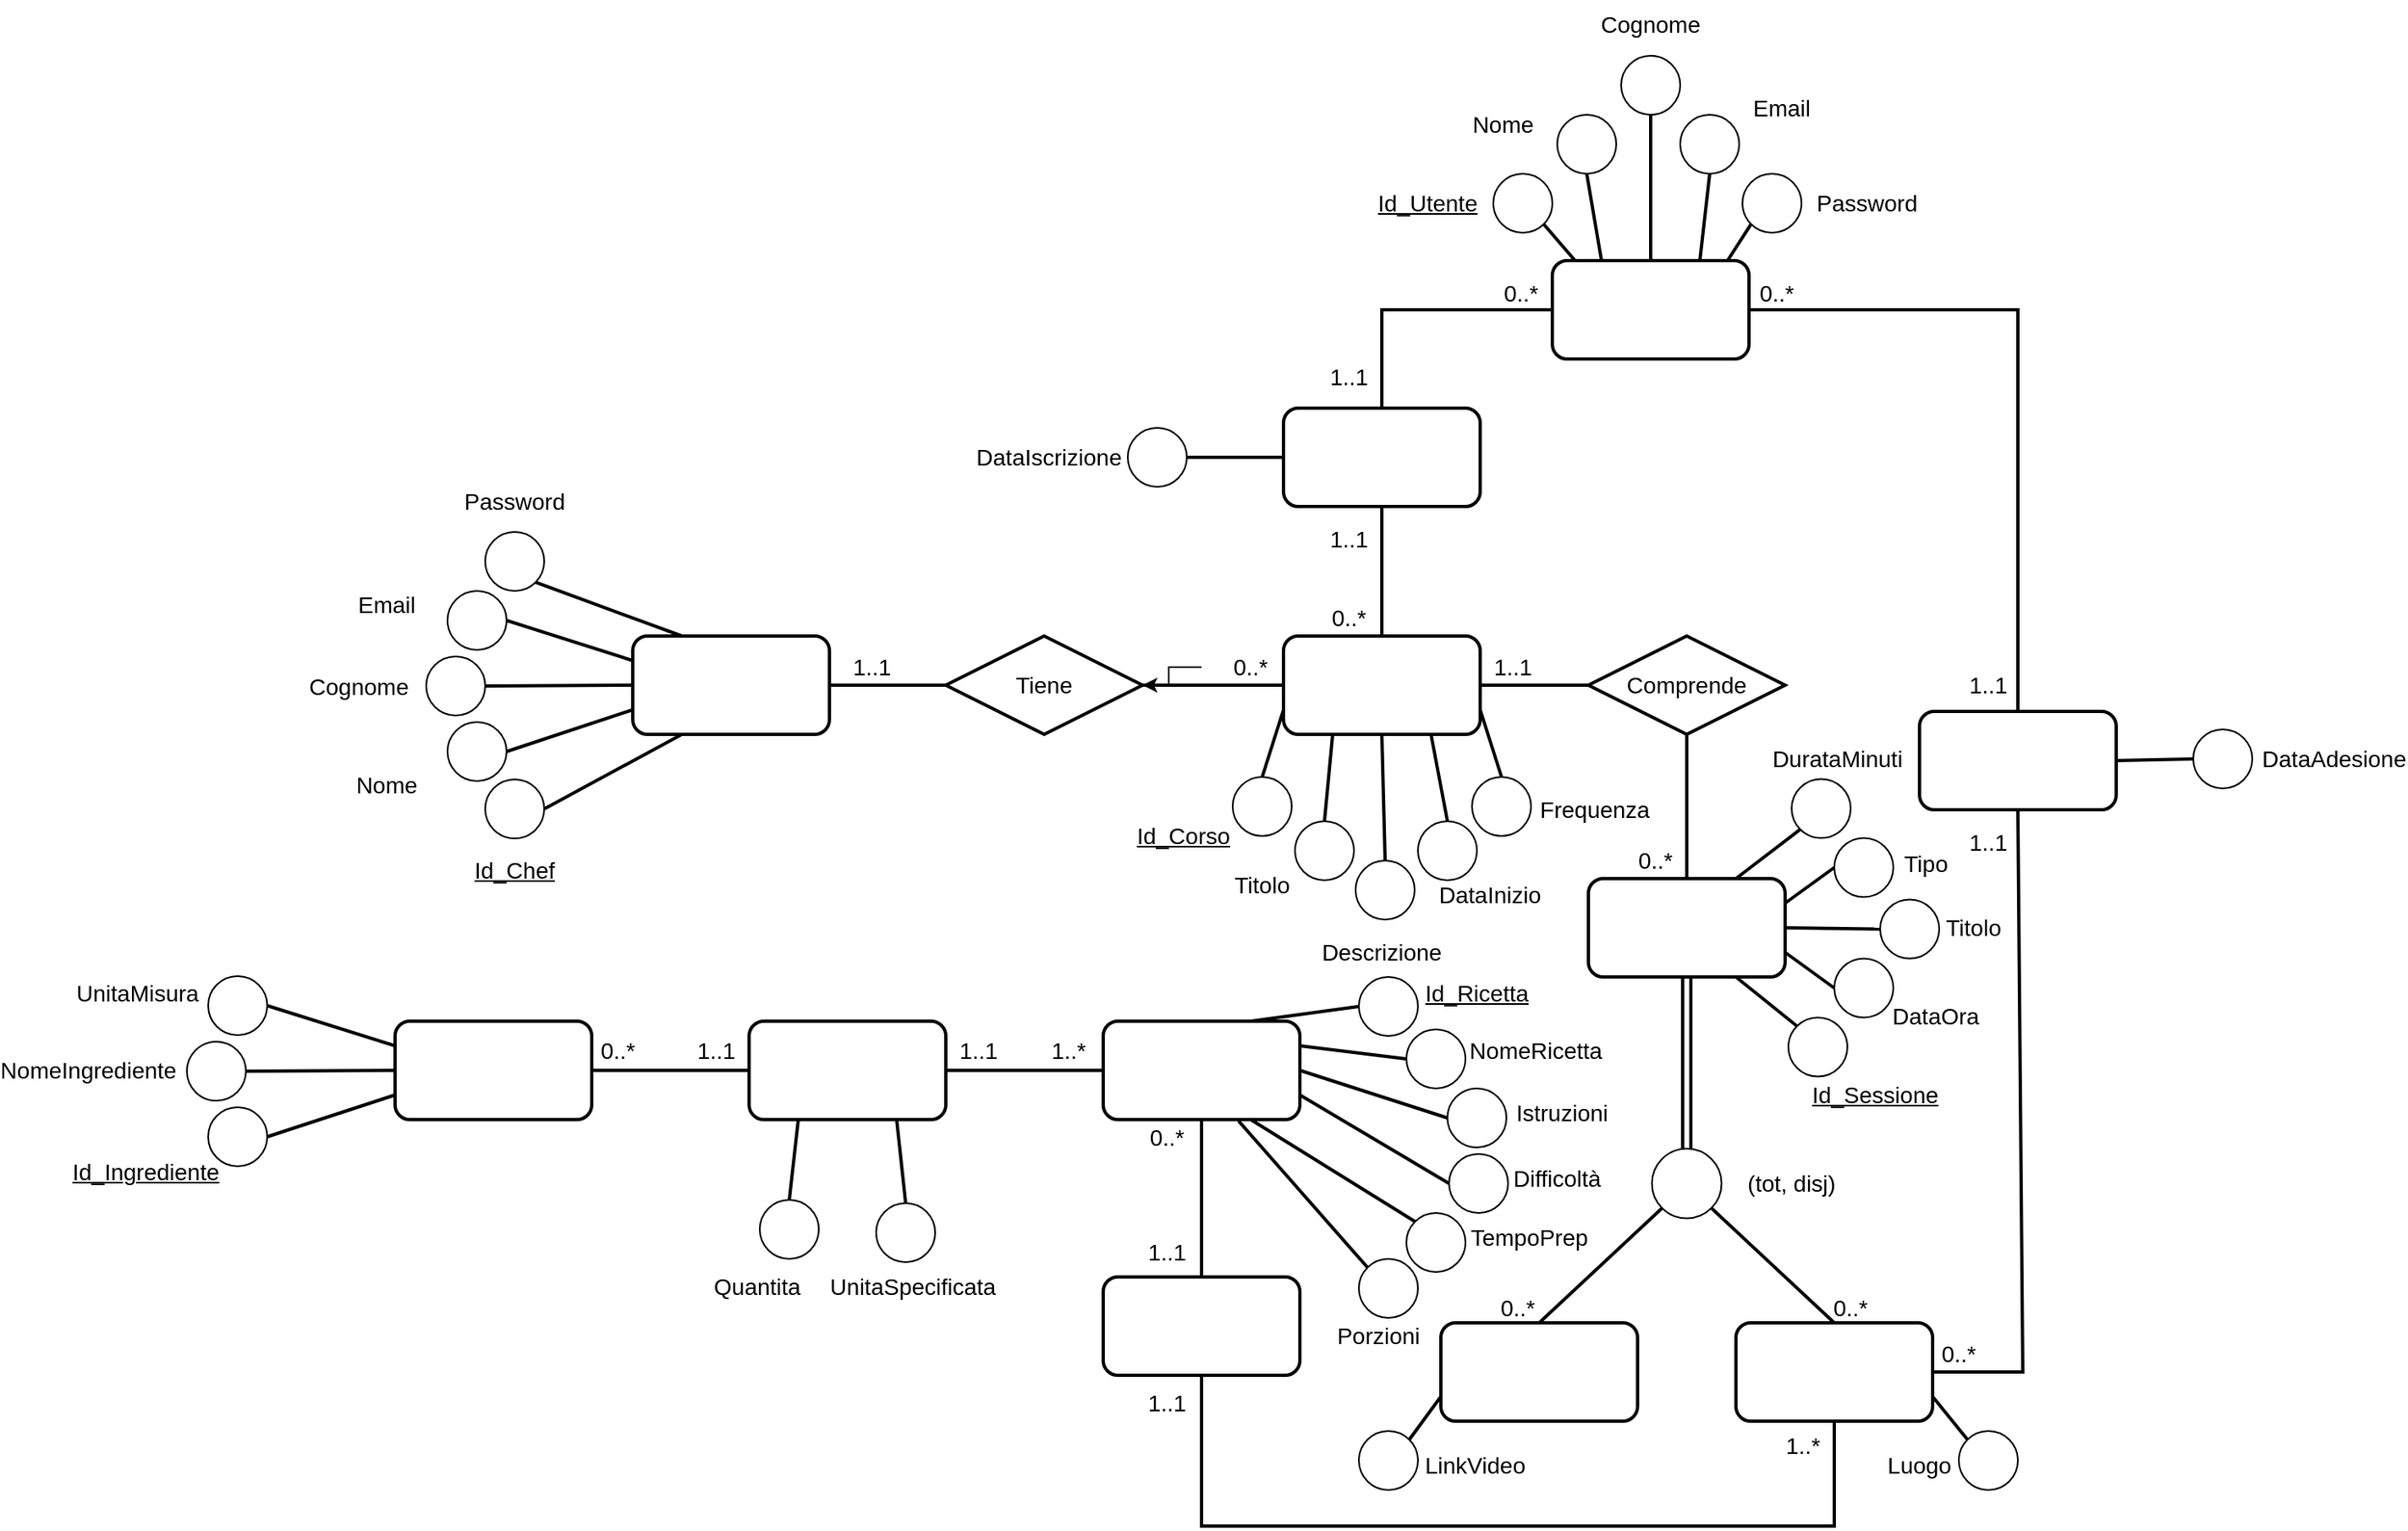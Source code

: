 <mxfile version="28.1.1">
  <diagram name="Pagina-1" id="ExfA2zuzvAZxSIEc-Drp">
    <mxGraphModel dx="2049" dy="1560" grid="0" gridSize="10" guides="1" tooltips="1" connect="1" arrows="1" fold="1" page="0" pageScale="1" pageWidth="827" pageHeight="1169" background="light-dark(#FFFFFF,#FFFFFF)" math="0" shadow="0">
      <root>
        <mxCell id="0" />
        <mxCell id="1" parent="0" />
        <mxCell id="ezPtOBBFCcIrTNB7oYBE-1" value="&lt;font style=&quot;color: light-dark(transparent, rgb(0, 0, 0)); font-size: 14px;&quot;&gt;&lt;b&gt;Chef&lt;/b&gt;&lt;/font&gt;" style="rounded=1;whiteSpace=wrap;html=1;fillColor=light-dark(#FFFFFF,transparent);strokeColor=light-dark(#000000,#000000);strokeWidth=2;" parent="1" vertex="1">
          <mxGeometry x="-165" y="317" width="120" height="60" as="geometry" />
        </mxCell>
        <mxCell id="ezPtOBBFCcIrTNB7oYBE-4" value="&lt;font style=&quot;color: light-dark(transparent, rgb(0, 0, 0)); font-size: 14px;&quot;&gt;&lt;b&gt;Utente&lt;/b&gt;&lt;/font&gt;" style="rounded=1;whiteSpace=wrap;html=1;fillColor=light-dark(#FFFFFF,transparent);strokeColor=light-dark(#000000,#000000);strokeWidth=2;" parent="1" vertex="1">
          <mxGeometry x="396" y="88" width="120" height="60" as="geometry" />
        </mxCell>
        <mxCell id="ezPtOBBFCcIrTNB7oYBE-5" value="&lt;font style=&quot;color: light-dark(transparent, rgb(0, 0, 0)); font-size: 14px;&quot;&gt;&lt;b&gt;Corso&lt;/b&gt;&lt;/font&gt;" style="rounded=1;whiteSpace=wrap;html=1;fillColor=light-dark(#FFFFFF,transparent);strokeColor=light-dark(#000000,#000000);strokeWidth=2;" parent="1" vertex="1">
          <mxGeometry x="232" y="317" width="120" height="60" as="geometry" />
        </mxCell>
        <mxCell id="ezPtOBBFCcIrTNB7oYBE-6" value="&lt;font style=&quot;color: light-dark(transparent, rgb(0, 0, 0)); font-size: 14px;&quot;&gt;&lt;b&gt;Sessione&lt;/b&gt;&lt;/font&gt;" style="rounded=1;whiteSpace=wrap;html=1;fillColor=light-dark(#FFFFFF,transparent);strokeColor=light-dark(#000000,#000000);strokeWidth=2;" parent="1" vertex="1">
          <mxGeometry x="418" y="465" width="120" height="60" as="geometry" />
        </mxCell>
        <mxCell id="ezPtOBBFCcIrTNB7oYBE-7" value="&lt;font style=&quot;color: light-dark(transparent, rgb(0, 0, 0)); font-size: 14px;&quot;&gt;&lt;b&gt;Ricetta&lt;/b&gt;&lt;/font&gt;" style="rounded=1;whiteSpace=wrap;html=1;fillColor=light-dark(#FFFFFF,transparent);strokeColor=light-dark(#000000,#000000);strokeWidth=2;" parent="1" vertex="1">
          <mxGeometry x="122" y="552" width="120" height="60" as="geometry" />
        </mxCell>
        <mxCell id="ezPtOBBFCcIrTNB7oYBE-8" value="&lt;font style=&quot;color: light-dark(transparent, rgb(0, 0, 0)); font-size: 14px;&quot;&gt;&lt;b&gt;Ingrediente&lt;/b&gt;&lt;/font&gt;" style="rounded=1;whiteSpace=wrap;html=1;fillColor=light-dark(#FFFFFF,transparent);strokeColor=light-dark(#000000,#000000);strokeWidth=2;" parent="1" vertex="1">
          <mxGeometry x="-310" y="552" width="120" height="60" as="geometry" />
        </mxCell>
        <mxCell id="ezPtOBBFCcIrTNB7oYBE-10" value="" style="endArrow=none;html=1;rounded=0;exitX=1;exitY=0.5;exitDx=0;exitDy=0;strokeColor=light-dark(#000000,#000000);strokeWidth=2;entryX=0;entryY=0.5;entryDx=0;entryDy=0;" parent="1" source="ezPtOBBFCcIrTNB7oYBE-1" target="0B6qCPmLlgEk3hYrUi8S-3" edge="1">
          <mxGeometry width="50" height="50" relative="1" as="geometry">
            <mxPoint x="285" y="439" as="sourcePoint" />
            <mxPoint x="81" y="263" as="targetPoint" />
          </mxGeometry>
        </mxCell>
        <mxCell id="0B6qCPmLlgEk3hYrUi8S-3" value="&lt;font style=&quot;color: light-dark(rgb(0, 0, 0), rgb(0, 0, 0)); font-size: 14px;&quot;&gt;Tiene&lt;/font&gt;" style="shape=rhombus;perimeter=rhombusPerimeter;whiteSpace=wrap;html=1;align=center;strokeColor=light-dark(#000000,#000000);fillColor=light-dark(#FFFFFF,transparent);strokeWidth=2;" parent="1" vertex="1">
          <mxGeometry x="26" y="317" width="120" height="60" as="geometry" />
        </mxCell>
        <mxCell id="0B6qCPmLlgEk3hYrUi8S-6" value="&lt;font style=&quot;color: light-dark(rgb(0, 0, 0), rgb(0, 0, 0)); font-size: 14px;&quot;&gt;1..1&lt;/font&gt;" style="text;html=1;align=center;verticalAlign=middle;whiteSpace=wrap;rounded=0;" parent="1" vertex="1">
          <mxGeometry x="-49" y="321" width="60" height="30" as="geometry" />
        </mxCell>
        <mxCell id="0B6qCPmLlgEk3hYrUi8S-11" value="" style="edgeStyle=orthogonalEdgeStyle;rounded=0;orthogonalLoop=1;jettySize=auto;html=1;" parent="1" source="0B6qCPmLlgEk3hYrUi8S-7" target="0B6qCPmLlgEk3hYrUi8S-3" edge="1">
          <mxGeometry relative="1" as="geometry" />
        </mxCell>
        <mxCell id="0B6qCPmLlgEk3hYrUi8S-7" value="&lt;font style=&quot;color: light-dark(rgb(0, 0, 0), rgb(0, 0, 0)); font-size: 14px;&quot;&gt;0..*&lt;/font&gt;" style="text;html=1;align=center;verticalAlign=middle;whiteSpace=wrap;rounded=0;" parent="1" vertex="1">
          <mxGeometry x="182" y="321" width="60" height="30" as="geometry" />
        </mxCell>
        <mxCell id="0B6qCPmLlgEk3hYrUi8S-14" value="&lt;font style=&quot;color: light-dark(rgb(0, 0, 0), rgb(0, 0, 0)); font-size: 14px;&quot;&gt;Comprende&lt;/font&gt;" style="shape=rhombus;perimeter=rhombusPerimeter;whiteSpace=wrap;html=1;align=center;strokeColor=light-dark(#000000,#000000);fillColor=light-dark(#FFFFFF,transparent);strokeWidth=2;" parent="1" vertex="1">
          <mxGeometry x="418" y="317" width="120" height="60" as="geometry" />
        </mxCell>
        <mxCell id="0B6qCPmLlgEk3hYrUi8S-15" value="" style="endArrow=none;html=1;rounded=0;exitX=1;exitY=0.5;exitDx=0;exitDy=0;strokeColor=light-dark(#000000,#000000);strokeWidth=2;entryX=0;entryY=0.5;entryDx=0;entryDy=0;" parent="1" source="ezPtOBBFCcIrTNB7oYBE-5" target="0B6qCPmLlgEk3hYrUi8S-14" edge="1">
          <mxGeometry width="50" height="50" relative="1" as="geometry">
            <mxPoint x="172" y="346" as="sourcePoint" />
            <mxPoint x="231" y="346" as="targetPoint" />
          </mxGeometry>
        </mxCell>
        <mxCell id="0B6qCPmLlgEk3hYrUi8S-20" value="&lt;font style=&quot;color: light-dark(rgb(0, 0, 0), rgb(0, 0, 0)); font-size: 14px;&quot;&gt;1..1&lt;/font&gt;" style="text;html=1;align=center;verticalAlign=middle;whiteSpace=wrap;rounded=0;" parent="1" vertex="1">
          <mxGeometry x="342" y="321" width="60" height="30" as="geometry" />
        </mxCell>
        <mxCell id="0B6qCPmLlgEk3hYrUi8S-21" value="&lt;font style=&quot;color: light-dark(rgb(0, 0, 0), rgb(0, 0, 0)); font-size: 14px;&quot;&gt;0..*&lt;/font&gt;" style="text;html=1;align=center;verticalAlign=middle;whiteSpace=wrap;rounded=0;" parent="1" vertex="1">
          <mxGeometry x="429" y="439" width="60" height="30" as="geometry" />
        </mxCell>
        <mxCell id="0B6qCPmLlgEk3hYrUi8S-22" value="&lt;font style=&quot;color: light-dark(transparent, rgb(0, 0, 0)); font-size: 14px;&quot;&gt;&lt;b&gt;Iscrizione&lt;/b&gt;&lt;/font&gt;" style="rounded=1;whiteSpace=wrap;html=1;fillColor=light-dark(#FFFFFF,transparent);strokeColor=light-dark(#000000,#000000);strokeWidth=2;" parent="1" vertex="1">
          <mxGeometry x="232" y="178" width="120" height="60" as="geometry" />
        </mxCell>
        <mxCell id="0B6qCPmLlgEk3hYrUi8S-24" value="" style="endArrow=none;html=1;rounded=0;exitX=0.5;exitY=0;exitDx=0;exitDy=0;strokeColor=light-dark(#000000,#000000);strokeWidth=2;entryX=0.5;entryY=1;entryDx=0;entryDy=0;" parent="1" source="ezPtOBBFCcIrTNB7oYBE-5" target="0B6qCPmLlgEk3hYrUi8S-22" edge="1">
          <mxGeometry width="50" height="50" relative="1" as="geometry">
            <mxPoint x="409" y="341" as="sourcePoint" />
            <mxPoint x="475" y="341" as="targetPoint" />
          </mxGeometry>
        </mxCell>
        <mxCell id="0B6qCPmLlgEk3hYrUi8S-25" value="" style="endArrow=none;html=1;rounded=0;exitX=0.5;exitY=0;exitDx=0;exitDy=0;strokeColor=light-dark(#000000,#000000);strokeWidth=2;entryX=0;entryY=0.5;entryDx=0;entryDy=0;" parent="1" source="0B6qCPmLlgEk3hYrUi8S-22" target="ezPtOBBFCcIrTNB7oYBE-4" edge="1">
          <mxGeometry width="50" height="50" relative="1" as="geometry">
            <mxPoint x="208" y="178" as="sourcePoint" />
            <mxPoint x="208" y="81" as="targetPoint" />
            <Array as="points">
              <mxPoint x="292" y="118" />
            </Array>
          </mxGeometry>
        </mxCell>
        <mxCell id="0B6qCPmLlgEk3hYrUi8S-27" value="&lt;font style=&quot;color: light-dark(rgb(0, 0, 0), rgb(0, 0, 0)); font-size: 14px;&quot;&gt;0..*&lt;/font&gt;" style="text;html=1;align=center;verticalAlign=middle;whiteSpace=wrap;rounded=0;" parent="1" vertex="1">
          <mxGeometry x="347" y="93" width="60" height="30" as="geometry" />
        </mxCell>
        <mxCell id="0B6qCPmLlgEk3hYrUi8S-30" value="&lt;font style=&quot;color: light-dark(rgb(0, 0, 0), rgb(0, 0, 0)); font-size: 14px;&quot;&gt;0..*&lt;/font&gt;" style="text;html=1;align=center;verticalAlign=middle;whiteSpace=wrap;rounded=0;" parent="1" vertex="1">
          <mxGeometry x="242" y="291" width="60" height="30" as="geometry" />
        </mxCell>
        <mxCell id="0B6qCPmLlgEk3hYrUi8S-34" value="" style="endArrow=none;html=1;rounded=0;exitX=1;exitY=0.5;exitDx=0;exitDy=0;strokeColor=light-dark(#000000,#000000);strokeWidth=2;entryX=0;entryY=0.5;entryDx=0;entryDy=0;" parent="1" source="0B6qCPmLlgEk3hYrUi8S-3" target="ezPtOBBFCcIrTNB7oYBE-5" edge="1">
          <mxGeometry width="50" height="50" relative="1" as="geometry">
            <mxPoint x="15" y="342" as="sourcePoint" />
            <mxPoint x="86" y="342" as="targetPoint" />
          </mxGeometry>
        </mxCell>
        <mxCell id="0B6qCPmLlgEk3hYrUi8S-35" value="" style="endArrow=none;html=1;rounded=0;exitX=0.5;exitY=1;exitDx=0;exitDy=0;strokeColor=light-dark(#000000,#000000);strokeWidth=2;entryX=0.5;entryY=0;entryDx=0;entryDy=0;" parent="1" source="0B6qCPmLlgEk3hYrUi8S-14" target="ezPtOBBFCcIrTNB7oYBE-6" edge="1">
          <mxGeometry width="50" height="50" relative="1" as="geometry">
            <mxPoint x="409" y="340" as="sourcePoint" />
            <mxPoint x="475" y="340" as="targetPoint" />
          </mxGeometry>
        </mxCell>
        <mxCell id="0B6qCPmLlgEk3hYrUi8S-37" value="" style="endArrow=none;html=1;rounded=0;exitX=0.5;exitY=1;exitDx=0;exitDy=0;strokeColor=light-dark(#000000,#000000);strokeWidth=2;entryX=0.5;entryY=0;entryDx=0;entryDy=0;shape=link;" parent="1" source="ezPtOBBFCcIrTNB7oYBE-6" target="AC5zvqQyt64cHVhH5AZs-1" edge="1">
          <mxGeometry width="50" height="50" relative="1" as="geometry">
            <mxPoint x="531" y="498" as="sourcePoint" />
            <mxPoint x="478" y="616" as="targetPoint" />
          </mxGeometry>
        </mxCell>
        <mxCell id="0B6qCPmLlgEk3hYrUi8S-38" value="&lt;font style=&quot;color: light-dark(rgb(0, 0, 0), rgb(0, 0, 0));&quot;&gt;&lt;span style=&quot;font-size: 14px;&quot;&gt;d&lt;/span&gt;&lt;/font&gt;" style="text;html=1;align=center;verticalAlign=middle;whiteSpace=wrap;rounded=0;" parent="1" vertex="1">
          <mxGeometry x="448" y="636" width="60" height="30" as="geometry" />
        </mxCell>
        <mxCell id="0B6qCPmLlgEk3hYrUi8S-39" value="" style="endArrow=none;html=1;rounded=0;strokeColor=light-dark(#000000,#000000);strokeWidth=2;exitX=0;exitY=1;exitDx=0;exitDy=0;entryX=0.5;entryY=0;entryDx=0;entryDy=0;" parent="1" source="AC5zvqQyt64cHVhH5AZs-1" target="0B6qCPmLlgEk3hYrUi8S-43" edge="1">
          <mxGeometry width="50" height="50" relative="1" as="geometry">
            <mxPoint x="437.6" y="676" as="sourcePoint" />
            <mxPoint x="386" y="743" as="targetPoint" />
          </mxGeometry>
        </mxCell>
        <mxCell id="0B6qCPmLlgEk3hYrUi8S-40" value="" style="endArrow=none;html=1;rounded=0;strokeColor=light-dark(#000000,#000000);strokeWidth=2;exitX=1;exitY=1;exitDx=0;exitDy=0;entryX=0.5;entryY=0;entryDx=0;entryDy=0;" parent="1" source="AC5zvqQyt64cHVhH5AZs-1" target="0B6qCPmLlgEk3hYrUi8S-44" edge="1">
          <mxGeometry width="50" height="50" relative="1" as="geometry">
            <mxPoint x="518.16" y="676" as="sourcePoint" />
            <mxPoint x="566" y="743" as="targetPoint" />
          </mxGeometry>
        </mxCell>
        <mxCell id="0B6qCPmLlgEk3hYrUi8S-42" value="&lt;font style=&quot;color: light-dark(rgb(0, 0, 0), rgb(0, 0, 0));&quot;&gt;&lt;span style=&quot;font-size: 14px;&quot;&gt;(tot, disj)&lt;/span&gt;&lt;/font&gt;" style="text;html=1;align=center;verticalAlign=middle;whiteSpace=wrap;rounded=0;" parent="1" vertex="1">
          <mxGeometry x="512" y="636" width="60" height="30" as="geometry" />
        </mxCell>
        <mxCell id="0B6qCPmLlgEk3hYrUi8S-43" value="&lt;font style=&quot;color: light-dark(transparent, rgb(0, 0, 0));&quot;&gt;&lt;b style=&quot;&quot;&gt;SessioneOnline&lt;/b&gt;&lt;/font&gt;" style="rounded=1;whiteSpace=wrap;html=1;fillColor=light-dark(#FFFFFF,transparent);strokeColor=light-dark(#000000,#000000);strokeWidth=2;" parent="1" vertex="1">
          <mxGeometry x="328" y="736" width="120" height="60" as="geometry" />
        </mxCell>
        <mxCell id="0B6qCPmLlgEk3hYrUi8S-44" value="&lt;font style=&quot;color: light-dark(transparent, rgb(0, 0, 0));&quot;&gt;&lt;b style=&quot;&quot;&gt;SessioneInPresenza&lt;/b&gt;&lt;/font&gt;" style="rounded=1;whiteSpace=wrap;html=1;fillColor=light-dark(#FFFFFF,transparent);strokeColor=light-dark(#000000,#000000);strokeWidth=2;" parent="1" vertex="1">
          <mxGeometry x="508" y="736" width="120" height="60" as="geometry" />
        </mxCell>
        <mxCell id="0B6qCPmLlgEk3hYrUi8S-48" value="&lt;font style=&quot;color: light-dark(transparent, rgb(0, 0, 0)); font-size: 14px;&quot;&gt;&lt;b&gt;Adesione&lt;/b&gt;&lt;/font&gt;" style="rounded=1;whiteSpace=wrap;html=1;fillColor=light-dark(#FFFFFF,transparent);strokeColor=light-dark(#000000,#000000);strokeWidth=2;" parent="1" vertex="1">
          <mxGeometry x="620" y="363" width="120" height="60" as="geometry" />
        </mxCell>
        <mxCell id="0B6qCPmLlgEk3hYrUi8S-49" value="" style="endArrow=none;html=1;rounded=0;exitX=0.5;exitY=0;exitDx=0;exitDy=0;strokeColor=light-dark(#000000,#000000);strokeWidth=2;entryX=1;entryY=0.5;entryDx=0;entryDy=0;" parent="1" source="0B6qCPmLlgEk3hYrUi8S-48" target="ezPtOBBFCcIrTNB7oYBE-4" edge="1">
          <mxGeometry width="50" height="50" relative="1" as="geometry">
            <mxPoint x="602" y="272" as="sourcePoint" />
            <mxPoint x="602" y="193" as="targetPoint" />
            <Array as="points">
              <mxPoint x="680" y="118" />
            </Array>
          </mxGeometry>
        </mxCell>
        <mxCell id="0B6qCPmLlgEk3hYrUi8S-50" value="" style="endArrow=none;html=1;rounded=0;exitX=1;exitY=0.5;exitDx=0;exitDy=0;strokeColor=light-dark(#000000,#000000);strokeWidth=2;entryX=0.5;entryY=1;entryDx=0;entryDy=0;" parent="1" source="0B6qCPmLlgEk3hYrUi8S-44" target="0B6qCPmLlgEk3hYrUi8S-48" edge="1">
          <mxGeometry width="50" height="50" relative="1" as="geometry">
            <mxPoint x="595" y="524" as="sourcePoint" />
            <mxPoint x="595" y="445" as="targetPoint" />
            <Array as="points">
              <mxPoint x="683" y="766" />
            </Array>
          </mxGeometry>
        </mxCell>
        <mxCell id="0B6qCPmLlgEk3hYrUi8S-51" value="&lt;font style=&quot;color: light-dark(rgb(0, 0, 0), rgb(0, 0, 0)); font-size: 14px;&quot;&gt;0..*&lt;/font&gt;" style="text;html=1;align=center;verticalAlign=middle;whiteSpace=wrap;rounded=0;" parent="1" vertex="1">
          <mxGeometry x="503" y="93" width="60" height="30" as="geometry" />
        </mxCell>
        <mxCell id="0B6qCPmLlgEk3hYrUi8S-52" value="&lt;font style=&quot;color: light-dark(rgb(0, 0, 0), rgb(0, 0, 0)); font-size: 14px;&quot;&gt;0..*&lt;/font&gt;" style="text;html=1;align=center;verticalAlign=middle;whiteSpace=wrap;rounded=0;" parent="1" vertex="1">
          <mxGeometry x="614" y="740" width="60" height="30" as="geometry" />
        </mxCell>
        <mxCell id="0B6qCPmLlgEk3hYrUi8S-54" value="" style="endArrow=none;html=1;rounded=0;exitX=0.5;exitY=1;exitDx=0;exitDy=0;strokeColor=light-dark(#000000,#000000);strokeWidth=2;entryX=0.5;entryY=1;entryDx=0;entryDy=0;" parent="1" source="0B6qCPmLlgEk3hYrUi8S-55" target="0B6qCPmLlgEk3hYrUi8S-44" edge="1">
          <mxGeometry width="50" height="50" relative="1" as="geometry">
            <mxPoint x="467" y="898" as="sourcePoint" />
            <mxPoint x="538" y="898" as="targetPoint" />
            <Array as="points">
              <mxPoint x="182" y="860" />
              <mxPoint x="568" y="860" />
            </Array>
          </mxGeometry>
        </mxCell>
        <mxCell id="0B6qCPmLlgEk3hYrUi8S-55" value="&lt;font style=&quot;color: light-dark(transparent, rgb(0, 0, 0)); font-size: 11px;&quot;&gt;&lt;b style=&quot;&quot;&gt;ProgrammaSessione&lt;/b&gt;&lt;/font&gt;" style="rounded=1;whiteSpace=wrap;html=1;fillColor=light-dark(#FFFFFF,transparent);strokeColor=light-dark(#000000,#000000);strokeWidth=2;" parent="1" vertex="1">
          <mxGeometry x="122" y="708" width="120" height="60" as="geometry" />
        </mxCell>
        <mxCell id="0B6qCPmLlgEk3hYrUi8S-59" value="" style="endArrow=none;html=1;rounded=0;exitX=0.5;exitY=1;exitDx=0;exitDy=0;strokeColor=light-dark(#000000,#000000);strokeWidth=2;entryX=0.5;entryY=0;entryDx=0;entryDy=0;" parent="1" source="ezPtOBBFCcIrTNB7oYBE-7" target="0B6qCPmLlgEk3hYrUi8S-55" edge="1">
          <mxGeometry width="50" height="50" relative="1" as="geometry">
            <mxPoint x="13" y="344" as="sourcePoint" />
            <mxPoint x="84" y="344" as="targetPoint" />
          </mxGeometry>
        </mxCell>
        <mxCell id="0B6qCPmLlgEk3hYrUi8S-60" value="&lt;font style=&quot;color: light-dark(rgb(0, 0, 0), rgb(0, 0, 0)); font-size: 14px;&quot;&gt;0..*&lt;/font&gt;" style="text;html=1;align=center;verticalAlign=middle;whiteSpace=wrap;rounded=0;" parent="1" vertex="1">
          <mxGeometry x="131" y="608" width="60" height="30" as="geometry" />
        </mxCell>
        <mxCell id="0B6qCPmLlgEk3hYrUi8S-61" value="&lt;font style=&quot;color: light-dark(rgb(0, 0, 0), rgb(0, 0, 0)); font-size: 14px;&quot;&gt;1..*&lt;/font&gt;" style="text;html=1;align=center;verticalAlign=middle;whiteSpace=wrap;rounded=0;" parent="1" vertex="1">
          <mxGeometry x="519" y="796" width="60" height="30" as="geometry" />
        </mxCell>
        <mxCell id="0B6qCPmLlgEk3hYrUi8S-62" value="&lt;font style=&quot;color: light-dark(transparent, rgb(0, 0, 0)); font-size: 11px;&quot;&gt;&lt;b style=&quot;&quot;&gt;ComposizioneRicetta&lt;/b&gt;&lt;/font&gt;" style="rounded=1;whiteSpace=wrap;html=1;fillColor=light-dark(#FFFFFF,transparent);strokeColor=light-dark(#000000,#000000);strokeWidth=2;" parent="1" vertex="1">
          <mxGeometry x="-94" y="552" width="120" height="60" as="geometry" />
        </mxCell>
        <mxCell id="0B6qCPmLlgEk3hYrUi8S-63" value="" style="endArrow=none;html=1;rounded=0;exitX=1;exitY=0.5;exitDx=0;exitDy=0;strokeColor=light-dark(#000000,#000000);strokeWidth=2;entryX=0;entryY=0.5;entryDx=0;entryDy=0;" parent="1" source="ezPtOBBFCcIrTNB7oYBE-8" target="0B6qCPmLlgEk3hYrUi8S-62" edge="1">
          <mxGeometry width="50" height="50" relative="1" as="geometry">
            <mxPoint x="-170" y="582" as="sourcePoint" />
            <mxPoint x="-99" y="582" as="targetPoint" />
          </mxGeometry>
        </mxCell>
        <mxCell id="0B6qCPmLlgEk3hYrUi8S-64" value="" style="endArrow=none;html=1;rounded=0;exitX=1;exitY=0.5;exitDx=0;exitDy=0;strokeColor=light-dark(#000000,#000000);strokeWidth=2;entryX=0;entryY=0.5;entryDx=0;entryDy=0;" parent="1" source="0B6qCPmLlgEk3hYrUi8S-62" target="ezPtOBBFCcIrTNB7oYBE-7" edge="1">
          <mxGeometry width="50" height="50" relative="1" as="geometry">
            <mxPoint x="69" y="582" as="sourcePoint" />
            <mxPoint x="140" y="582" as="targetPoint" />
          </mxGeometry>
        </mxCell>
        <mxCell id="0B6qCPmLlgEk3hYrUi8S-65" value="&lt;font style=&quot;color: light-dark(rgb(0, 0, 0), rgb(0, 0, 0)); font-size: 14px;&quot;&gt;1..*&lt;/font&gt;" style="text;html=1;align=center;verticalAlign=middle;whiteSpace=wrap;rounded=0;" parent="1" vertex="1">
          <mxGeometry x="71" y="555" width="60" height="30" as="geometry" />
        </mxCell>
        <mxCell id="0B6qCPmLlgEk3hYrUi8S-66" value="&lt;font style=&quot;color: light-dark(rgb(0, 0, 0), rgb(0, 0, 0)); font-size: 14px;&quot;&gt;0..*&lt;/font&gt;" style="text;html=1;align=center;verticalAlign=middle;whiteSpace=wrap;rounded=0;" parent="1" vertex="1">
          <mxGeometry x="-204" y="555" width="60" height="30" as="geometry" />
        </mxCell>
        <mxCell id="0B6qCPmLlgEk3hYrUi8S-67" value="&lt;font style=&quot;color: light-dark(rgb(0, 0, 0), rgb(0, 0, 0)); font-size: 14px;&quot;&gt;0..*&lt;/font&gt;" style="text;html=1;align=center;verticalAlign=middle;whiteSpace=wrap;rounded=0;" parent="1" vertex="1">
          <mxGeometry x="345" y="712" width="60" height="30" as="geometry" />
        </mxCell>
        <mxCell id="0B6qCPmLlgEk3hYrUi8S-68" value="&lt;font style=&quot;color: light-dark(rgb(0, 0, 0), rgb(0, 0, 0)); font-size: 14px;&quot;&gt;0..*&lt;/font&gt;" style="text;html=1;align=center;verticalAlign=middle;whiteSpace=wrap;rounded=0;" parent="1" vertex="1">
          <mxGeometry x="548" y="712" width="60" height="30" as="geometry" />
        </mxCell>
        <mxCell id="8-igQ7bLNSs_R2p2ZI0P-1" value="&lt;font style=&quot;color: light-dark(rgb(0, 0, 0), rgb(0, 0, 0)); font-size: 14px;&quot;&gt;1..1&lt;/font&gt;" style="text;html=1;align=center;verticalAlign=middle;whiteSpace=wrap;rounded=0;" parent="1" vertex="1">
          <mxGeometry x="632" y="428" width="60" height="30" as="geometry" />
        </mxCell>
        <mxCell id="8-igQ7bLNSs_R2p2ZI0P-2" value="&lt;font style=&quot;color: light-dark(rgb(0, 0, 0), rgb(0, 0, 0)); font-size: 14px;&quot;&gt;1..1&lt;/font&gt;" style="text;html=1;align=center;verticalAlign=middle;whiteSpace=wrap;rounded=0;" parent="1" vertex="1">
          <mxGeometry x="242" y="144" width="60" height="30" as="geometry" />
        </mxCell>
        <mxCell id="8-igQ7bLNSs_R2p2ZI0P-3" value="&lt;font style=&quot;color: light-dark(rgb(0, 0, 0), rgb(0, 0, 0)); font-size: 14px;&quot;&gt;1..1&lt;/font&gt;" style="text;html=1;align=center;verticalAlign=middle;whiteSpace=wrap;rounded=0;" parent="1" vertex="1">
          <mxGeometry x="242" y="243" width="60" height="30" as="geometry" />
        </mxCell>
        <mxCell id="8-igQ7bLNSs_R2p2ZI0P-4" value="&lt;font style=&quot;color: light-dark(rgb(0, 0, 0), rgb(0, 0, 0)); font-size: 14px;&quot;&gt;1..1&lt;/font&gt;" style="text;html=1;align=center;verticalAlign=middle;whiteSpace=wrap;rounded=0;" parent="1" vertex="1">
          <mxGeometry x="632" y="332" width="60" height="30" as="geometry" />
        </mxCell>
        <mxCell id="8-igQ7bLNSs_R2p2ZI0P-5" value="&lt;font style=&quot;color: light-dark(rgb(0, 0, 0), rgb(0, 0, 0)); font-size: 14px;&quot;&gt;1..1&lt;/font&gt;" style="text;html=1;align=center;verticalAlign=middle;whiteSpace=wrap;rounded=0;" parent="1" vertex="1">
          <mxGeometry x="131" y="770" width="60" height="30" as="geometry" />
        </mxCell>
        <mxCell id="8-igQ7bLNSs_R2p2ZI0P-6" value="&lt;font style=&quot;color: light-dark(rgb(0, 0, 0), rgb(0, 0, 0)); font-size: 14px;&quot;&gt;1..1&lt;/font&gt;" style="text;html=1;align=center;verticalAlign=middle;whiteSpace=wrap;rounded=0;" parent="1" vertex="1">
          <mxGeometry x="131" y="678" width="60" height="30" as="geometry" />
        </mxCell>
        <mxCell id="8-igQ7bLNSs_R2p2ZI0P-7" value="&lt;font style=&quot;color: light-dark(rgb(0, 0, 0), rgb(0, 0, 0)); font-size: 14px;&quot;&gt;1..1&lt;/font&gt;" style="text;html=1;align=center;verticalAlign=middle;whiteSpace=wrap;rounded=0;" parent="1" vertex="1">
          <mxGeometry x="16" y="555" width="60" height="30" as="geometry" />
        </mxCell>
        <mxCell id="8-igQ7bLNSs_R2p2ZI0P-8" value="&lt;font style=&quot;color: light-dark(rgb(0, 0, 0), rgb(0, 0, 0)); font-size: 14px;&quot;&gt;1..1&lt;/font&gt;" style="text;html=1;align=center;verticalAlign=middle;whiteSpace=wrap;rounded=0;" parent="1" vertex="1">
          <mxGeometry x="-144" y="555" width="60" height="30" as="geometry" />
        </mxCell>
        <mxCell id="8-igQ7bLNSs_R2p2ZI0P-21" value="" style="endArrow=none;html=1;rounded=0;strokeColor=light-dark(#000000,#000000);strokeWidth=2;entryX=0.25;entryY=0;entryDx=0;entryDy=0;exitX=1;exitY=1;exitDx=0;exitDy=0;" parent="1" source="8-igQ7bLNSs_R2p2ZI0P-29" target="ezPtOBBFCcIrTNB7oYBE-1" edge="1">
          <mxGeometry width="50" height="50" relative="1" as="geometry">
            <mxPoint x="-135" y="244" as="sourcePoint" />
            <mxPoint x="62" y="416" as="targetPoint" />
          </mxGeometry>
        </mxCell>
        <mxCell id="8-igQ7bLNSs_R2p2ZI0P-29" value="" style="ellipse;whiteSpace=wrap;html=1;aspect=fixed;fillColor=light-dark(#FFFFFF,transparent);strokeColor=light-dark(#000000,#000000);" parent="1" vertex="1">
          <mxGeometry x="-255" y="253.5" width="36" height="36" as="geometry" />
        </mxCell>
        <mxCell id="8-igQ7bLNSs_R2p2ZI0P-30" value="" style="ellipse;whiteSpace=wrap;html=1;aspect=fixed;fillColor=light-dark(#FFFFFF,transparent);strokeColor=light-dark(#000000,#000000);" parent="1" vertex="1">
          <mxGeometry x="-278" y="369.5" width="36" height="36" as="geometry" />
        </mxCell>
        <mxCell id="8-igQ7bLNSs_R2p2ZI0P-31" value="" style="ellipse;whiteSpace=wrap;html=1;aspect=fixed;fillColor=light-dark(#FFFFFF,transparent);strokeColor=light-dark(#000000,#000000);" parent="1" vertex="1">
          <mxGeometry x="-291" y="329.5" width="36" height="36" as="geometry" />
        </mxCell>
        <mxCell id="8-igQ7bLNSs_R2p2ZI0P-32" value="" style="ellipse;whiteSpace=wrap;html=1;aspect=fixed;fillColor=light-dark(#FFFFFF,transparent);strokeColor=light-dark(#000000,#000000);" parent="1" vertex="1">
          <mxGeometry x="-278" y="289.5" width="36" height="36" as="geometry" />
        </mxCell>
        <mxCell id="8-igQ7bLNSs_R2p2ZI0P-33" value="" style="ellipse;whiteSpace=wrap;html=1;aspect=fixed;fillColor=light-dark(#FFFFFF,transparent);strokeColor=light-dark(#000000,#000000);" parent="1" vertex="1">
          <mxGeometry x="-255" y="404.5" width="36" height="36" as="geometry" />
        </mxCell>
        <mxCell id="8-igQ7bLNSs_R2p2ZI0P-35" value="" style="endArrow=none;html=1;rounded=0;strokeColor=light-dark(#000000,#000000);strokeWidth=2;exitX=0.25;exitY=1;exitDx=0;exitDy=0;entryX=1;entryY=0.5;entryDx=0;entryDy=0;" parent="1" source="ezPtOBBFCcIrTNB7oYBE-1" target="8-igQ7bLNSs_R2p2ZI0P-33" edge="1">
          <mxGeometry width="50" height="50" relative="1" as="geometry">
            <mxPoint x="-65" y="344" as="sourcePoint" />
            <mxPoint x="-88" y="426" as="targetPoint" />
          </mxGeometry>
        </mxCell>
        <mxCell id="8-igQ7bLNSs_R2p2ZI0P-36" value="" style="endArrow=none;html=1;rounded=0;strokeColor=light-dark(#000000,#000000);strokeWidth=2;entryX=1;entryY=0.5;entryDx=0;entryDy=0;exitX=0;exitY=0.75;exitDx=0;exitDy=0;" parent="1" source="ezPtOBBFCcIrTNB7oYBE-1" target="8-igQ7bLNSs_R2p2ZI0P-30" edge="1">
          <mxGeometry width="50" height="50" relative="1" as="geometry">
            <mxPoint x="-157" y="389" as="sourcePoint" />
            <mxPoint x="-135" y="439" as="targetPoint" />
          </mxGeometry>
        </mxCell>
        <mxCell id="8-igQ7bLNSs_R2p2ZI0P-37" value="" style="endArrow=none;html=1;rounded=0;strokeColor=light-dark(#000000,#000000);strokeWidth=2;entryX=1;entryY=0.5;entryDx=0;entryDy=0;exitX=0;exitY=0.5;exitDx=0;exitDy=0;" parent="1" source="ezPtOBBFCcIrTNB7oYBE-1" target="8-igQ7bLNSs_R2p2ZI0P-31" edge="1">
          <mxGeometry width="50" height="50" relative="1" as="geometry">
            <mxPoint x="-208" y="347" as="sourcePoint" />
            <mxPoint x="-196" y="359" as="targetPoint" />
          </mxGeometry>
        </mxCell>
        <mxCell id="8-igQ7bLNSs_R2p2ZI0P-38" value="" style="endArrow=none;html=1;rounded=0;strokeColor=light-dark(#000000,#000000);strokeWidth=2;exitX=0;exitY=0.25;exitDx=0;exitDy=0;entryX=1;entryY=0.5;entryDx=0;entryDy=0;" parent="1" source="ezPtOBBFCcIrTNB7oYBE-1" target="8-igQ7bLNSs_R2p2ZI0P-32" edge="1">
          <mxGeometry width="50" height="50" relative="1" as="geometry">
            <mxPoint x="-80" y="460" as="sourcePoint" />
            <mxPoint x="-212" y="329" as="targetPoint" />
          </mxGeometry>
        </mxCell>
        <mxCell id="8-igQ7bLNSs_R2p2ZI0P-40" value="&lt;font style=&quot;color: light-dark(rgb(0, 0, 0), rgb(0, 0, 0));&quot;&gt;&lt;span style=&quot;font-size: 14px;&quot;&gt;&lt;u&gt;Id_Chef&lt;/u&gt;&lt;/span&gt;&lt;/font&gt;" style="text;html=1;align=center;verticalAlign=middle;whiteSpace=wrap;rounded=0;" parent="1" vertex="1">
          <mxGeometry x="-267" y="445" width="60" height="30" as="geometry" />
        </mxCell>
        <mxCell id="8-igQ7bLNSs_R2p2ZI0P-41" value="&lt;font style=&quot;color: light-dark(rgb(0, 0, 0), rgb(0, 0, 0));&quot;&gt;&lt;span style=&quot;font-size: 14px;&quot;&gt;Nome&lt;/span&gt;&lt;/font&gt;" style="text;html=1;align=center;verticalAlign=middle;whiteSpace=wrap;rounded=0;" parent="1" vertex="1">
          <mxGeometry x="-345" y="393" width="60" height="30" as="geometry" />
        </mxCell>
        <mxCell id="8-igQ7bLNSs_R2p2ZI0P-42" value="&lt;font style=&quot;color: light-dark(rgb(0, 0, 0), rgb(0, 0, 0));&quot;&gt;&lt;span style=&quot;font-size: 14px;&quot;&gt;Cognome&lt;/span&gt;&lt;/font&gt;" style="text;html=1;align=center;verticalAlign=middle;whiteSpace=wrap;rounded=0;" parent="1" vertex="1">
          <mxGeometry x="-362" y="332.5" width="60" height="30" as="geometry" />
        </mxCell>
        <mxCell id="8-igQ7bLNSs_R2p2ZI0P-43" value="&lt;font style=&quot;color: light-dark(rgb(0, 0, 0), rgb(0, 0, 0));&quot;&gt;&lt;span style=&quot;font-size: 14px;&quot;&gt;Email&lt;/span&gt;&lt;/font&gt;" style="text;html=1;align=center;verticalAlign=middle;whiteSpace=wrap;rounded=0;" parent="1" vertex="1">
          <mxGeometry x="-345" y="283" width="60" height="30" as="geometry" />
        </mxCell>
        <mxCell id="8-igQ7bLNSs_R2p2ZI0P-44" value="&lt;font style=&quot;color: light-dark(rgb(0, 0, 0), rgb(0, 0, 0));&quot;&gt;&lt;span style=&quot;font-size: 14px;&quot;&gt;Password&lt;/span&gt;&lt;/font&gt;" style="text;html=1;align=center;verticalAlign=middle;whiteSpace=wrap;rounded=0;" parent="1" vertex="1">
          <mxGeometry x="-267" y="220" width="60" height="30" as="geometry" />
        </mxCell>
        <mxCell id="8-igQ7bLNSs_R2p2ZI0P-45" value="" style="ellipse;whiteSpace=wrap;html=1;aspect=fixed;fillColor=light-dark(#FFFFFF,transparent);strokeColor=light-dark(#000000,#000000);" parent="1" vertex="1">
          <mxGeometry x="360" y="35" width="36" height="36" as="geometry" />
        </mxCell>
        <mxCell id="8-igQ7bLNSs_R2p2ZI0P-46" value="" style="ellipse;whiteSpace=wrap;html=1;aspect=fixed;fillColor=light-dark(#FFFFFF,transparent);strokeColor=light-dark(#000000,#000000);" parent="1" vertex="1">
          <mxGeometry x="399" y="-1" width="36" height="36" as="geometry" />
        </mxCell>
        <mxCell id="8-igQ7bLNSs_R2p2ZI0P-47" value="" style="ellipse;whiteSpace=wrap;html=1;aspect=fixed;fillColor=light-dark(#FFFFFF,transparent);strokeColor=light-dark(#000000,#000000);" parent="1" vertex="1">
          <mxGeometry x="438" y="-37" width="36" height="36" as="geometry" />
        </mxCell>
        <mxCell id="8-igQ7bLNSs_R2p2ZI0P-48" value="" style="ellipse;whiteSpace=wrap;html=1;aspect=fixed;fillColor=light-dark(#FFFFFF,transparent);strokeColor=light-dark(#000000,#000000);" parent="1" vertex="1">
          <mxGeometry x="474" y="-1" width="36" height="36" as="geometry" />
        </mxCell>
        <mxCell id="8-igQ7bLNSs_R2p2ZI0P-49" value="" style="ellipse;whiteSpace=wrap;html=1;aspect=fixed;fillColor=light-dark(#FFFFFF,transparent);strokeColor=light-dark(#000000,#000000);" parent="1" vertex="1">
          <mxGeometry x="512" y="35" width="36" height="36" as="geometry" />
        </mxCell>
        <mxCell id="8-igQ7bLNSs_R2p2ZI0P-51" value="" style="endArrow=none;html=1;rounded=0;strokeColor=light-dark(#000000,#000000);strokeWidth=2;exitX=0.114;exitY=-0.004;exitDx=0;exitDy=0;entryX=1;entryY=1;entryDx=0;entryDy=0;exitPerimeter=0;" parent="1" source="ezPtOBBFCcIrTNB7oYBE-4" target="8-igQ7bLNSs_R2p2ZI0P-45" edge="1">
          <mxGeometry width="50" height="50" relative="1" as="geometry">
            <mxPoint x="511" y="48" as="sourcePoint" />
            <mxPoint x="354" y="86" as="targetPoint" />
          </mxGeometry>
        </mxCell>
        <mxCell id="8-igQ7bLNSs_R2p2ZI0P-52" value="" style="endArrow=none;html=1;rounded=0;strokeColor=light-dark(#000000,#000000);strokeWidth=2;exitX=0.892;exitY=-0.004;exitDx=0;exitDy=0;entryX=0;entryY=1;entryDx=0;entryDy=0;exitPerimeter=0;" parent="1" source="ezPtOBBFCcIrTNB7oYBE-4" target="8-igQ7bLNSs_R2p2ZI0P-49" edge="1">
          <mxGeometry width="50" height="50" relative="1" as="geometry">
            <mxPoint x="456" y="81" as="sourcePoint" />
            <mxPoint x="442" y="58" as="targetPoint" />
          </mxGeometry>
        </mxCell>
        <mxCell id="8-igQ7bLNSs_R2p2ZI0P-53" value="" style="endArrow=none;html=1;rounded=0;strokeColor=light-dark(#000000,#000000);strokeWidth=2;exitX=0.25;exitY=0;exitDx=0;exitDy=0;entryX=0.5;entryY=1;entryDx=0;entryDy=0;" parent="1" source="ezPtOBBFCcIrTNB7oYBE-4" target="8-igQ7bLNSs_R2p2ZI0P-46" edge="1">
          <mxGeometry width="50" height="50" relative="1" as="geometry">
            <mxPoint x="452" y="67" as="sourcePoint" />
            <mxPoint x="438" y="44" as="targetPoint" />
          </mxGeometry>
        </mxCell>
        <mxCell id="8-igQ7bLNSs_R2p2ZI0P-54" value="" style="endArrow=none;html=1;rounded=0;strokeColor=light-dark(#000000,#000000);strokeWidth=2;exitX=0.75;exitY=0;exitDx=0;exitDy=0;entryX=0.5;entryY=1;entryDx=0;entryDy=0;" parent="1" source="ezPtOBBFCcIrTNB7oYBE-4" target="8-igQ7bLNSs_R2p2ZI0P-48" edge="1">
          <mxGeometry width="50" height="50" relative="1" as="geometry">
            <mxPoint x="485" y="70" as="sourcePoint" />
            <mxPoint x="471" y="47" as="targetPoint" />
          </mxGeometry>
        </mxCell>
        <mxCell id="8-igQ7bLNSs_R2p2ZI0P-55" value="" style="endArrow=none;html=1;rounded=0;strokeColor=light-dark(#000000,#000000);strokeWidth=2;exitX=0.5;exitY=0;exitDx=0;exitDy=0;entryX=0.5;entryY=1;entryDx=0;entryDy=0;" parent="1" source="ezPtOBBFCcIrTNB7oYBE-4" target="8-igQ7bLNSs_R2p2ZI0P-47" edge="1">
          <mxGeometry width="50" height="50" relative="1" as="geometry">
            <mxPoint x="476" y="65" as="sourcePoint" />
            <mxPoint x="462" y="42" as="targetPoint" />
          </mxGeometry>
        </mxCell>
        <mxCell id="8-igQ7bLNSs_R2p2ZI0P-56" value="&lt;font style=&quot;color: light-dark(rgb(0, 0, 0), rgb(0, 0, 0));&quot;&gt;&lt;span style=&quot;font-size: 14px;&quot;&gt;&lt;u style=&quot;&quot;&gt;Id_Utente&lt;/u&gt;&lt;/span&gt;&lt;/font&gt;" style="text;html=1;align=center;verticalAlign=middle;whiteSpace=wrap;rounded=0;" parent="1" vertex="1">
          <mxGeometry x="290" y="38" width="60" height="30" as="geometry" />
        </mxCell>
        <mxCell id="8-igQ7bLNSs_R2p2ZI0P-57" value="&lt;font style=&quot;color: light-dark(rgb(0, 0, 0), rgb(0, 0, 0));&quot;&gt;&lt;span style=&quot;font-size: 14px;&quot;&gt;Nome&lt;/span&gt;&lt;/font&gt;" style="text;html=1;align=center;verticalAlign=middle;whiteSpace=wrap;rounded=0;" parent="1" vertex="1">
          <mxGeometry x="336" y="-10" width="60" height="30" as="geometry" />
        </mxCell>
        <mxCell id="8-igQ7bLNSs_R2p2ZI0P-58" value="&lt;font style=&quot;color: light-dark(rgb(0, 0, 0), rgb(0, 0, 0));&quot;&gt;&lt;span style=&quot;font-size: 14px;&quot;&gt;Cognome&lt;/span&gt;&lt;/font&gt;" style="text;html=1;align=center;verticalAlign=middle;whiteSpace=wrap;rounded=0;" parent="1" vertex="1">
          <mxGeometry x="426" y="-71" width="60" height="30" as="geometry" />
        </mxCell>
        <mxCell id="8-igQ7bLNSs_R2p2ZI0P-60" value="&lt;font style=&quot;color: light-dark(rgb(0, 0, 0), rgb(0, 0, 0));&quot;&gt;&lt;span style=&quot;font-size: 14px;&quot;&gt;Email&lt;/span&gt;&lt;/font&gt;" style="text;html=1;align=center;verticalAlign=middle;whiteSpace=wrap;rounded=0;" parent="1" vertex="1">
          <mxGeometry x="506" y="-20" width="60" height="30" as="geometry" />
        </mxCell>
        <mxCell id="8-igQ7bLNSs_R2p2ZI0P-61" value="&lt;font style=&quot;color: light-dark(rgb(0, 0, 0), rgb(0, 0, 0));&quot;&gt;&lt;span style=&quot;font-size: 14px;&quot;&gt;Password&lt;/span&gt;&lt;/font&gt;" style="text;html=1;align=center;verticalAlign=middle;whiteSpace=wrap;rounded=0;" parent="1" vertex="1">
          <mxGeometry x="558" y="38" width="60" height="30" as="geometry" />
        </mxCell>
        <mxCell id="8-igQ7bLNSs_R2p2ZI0P-64" value="" style="ellipse;whiteSpace=wrap;html=1;aspect=fixed;fillColor=light-dark(#FFFFFF,transparent);strokeColor=light-dark(#000000,#000000);direction=east;" parent="1" vertex="1">
          <mxGeometry x="201" y="403" width="36" height="36" as="geometry" />
        </mxCell>
        <mxCell id="8-igQ7bLNSs_R2p2ZI0P-65" value="" style="ellipse;whiteSpace=wrap;html=1;aspect=fixed;fillColor=light-dark(#FFFFFF,transparent);strokeColor=light-dark(#000000,#000000);direction=east;" parent="1" vertex="1">
          <mxGeometry x="239" y="430" width="36" height="36" as="geometry" />
        </mxCell>
        <mxCell id="8-igQ7bLNSs_R2p2ZI0P-66" value="" style="ellipse;whiteSpace=wrap;html=1;aspect=fixed;fillColor=light-dark(#FFFFFF,transparent);strokeColor=light-dark(#000000,#000000);direction=east;" parent="1" vertex="1">
          <mxGeometry x="276" y="454" width="36" height="36" as="geometry" />
        </mxCell>
        <mxCell id="8-igQ7bLNSs_R2p2ZI0P-67" value="" style="ellipse;whiteSpace=wrap;html=1;aspect=fixed;fillColor=light-dark(#FFFFFF,transparent);strokeColor=light-dark(#000000,#000000);direction=east;" parent="1" vertex="1">
          <mxGeometry x="314" y="430" width="36" height="36" as="geometry" />
        </mxCell>
        <mxCell id="8-igQ7bLNSs_R2p2ZI0P-68" value="" style="ellipse;whiteSpace=wrap;html=1;aspect=fixed;fillColor=light-dark(#FFFFFF,transparent);strokeColor=light-dark(#000000,#000000);direction=east;" parent="1" vertex="1">
          <mxGeometry x="347" y="403" width="36" height="36" as="geometry" />
        </mxCell>
        <mxCell id="8-igQ7bLNSs_R2p2ZI0P-69" value="" style="endArrow=none;html=1;rounded=0;strokeColor=light-dark(#000000,#000000);strokeWidth=2;exitX=0;exitY=0.75;exitDx=0;exitDy=0;entryX=0.5;entryY=0;entryDx=0;entryDy=0;" parent="1" source="ezPtOBBFCcIrTNB7oYBE-5" target="8-igQ7bLNSs_R2p2ZI0P-64" edge="1">
          <mxGeometry width="50" height="50" relative="1" as="geometry">
            <mxPoint x="248" y="514" as="sourcePoint" />
            <mxPoint x="192" y="512" as="targetPoint" />
          </mxGeometry>
        </mxCell>
        <mxCell id="8-igQ7bLNSs_R2p2ZI0P-70" value="" style="endArrow=none;html=1;rounded=0;strokeColor=light-dark(#000000,#000000);strokeWidth=2;exitX=1;exitY=0.75;exitDx=0;exitDy=0;entryX=0.5;entryY=0;entryDx=0;entryDy=0;" parent="1" source="ezPtOBBFCcIrTNB7oYBE-5" target="8-igQ7bLNSs_R2p2ZI0P-68" edge="1">
          <mxGeometry width="50" height="50" relative="1" as="geometry">
            <mxPoint x="341" y="514" as="sourcePoint" />
            <mxPoint x="280" y="484" as="targetPoint" />
          </mxGeometry>
        </mxCell>
        <mxCell id="8-igQ7bLNSs_R2p2ZI0P-71" value="" style="endArrow=none;html=1;rounded=0;strokeColor=light-dark(#000000,#000000);strokeWidth=2;exitX=0.25;exitY=1;exitDx=0;exitDy=0;entryX=0.5;entryY=0;entryDx=0;entryDy=0;" parent="1" source="ezPtOBBFCcIrTNB7oYBE-5" target="8-igQ7bLNSs_R2p2ZI0P-65" edge="1">
          <mxGeometry width="50" height="50" relative="1" as="geometry">
            <mxPoint x="264" y="514" as="sourcePoint" />
            <mxPoint x="276" y="470" as="targetPoint" />
          </mxGeometry>
        </mxCell>
        <mxCell id="8-igQ7bLNSs_R2p2ZI0P-72" value="" style="endArrow=none;html=1;rounded=0;strokeColor=light-dark(#000000,#000000);strokeWidth=2;exitX=0.75;exitY=1;exitDx=0;exitDy=0;entryX=0.5;entryY=0;entryDx=0;entryDy=0;" parent="1" source="ezPtOBBFCcIrTNB7oYBE-5" target="8-igQ7bLNSs_R2p2ZI0P-67" edge="1">
          <mxGeometry width="50" height="50" relative="1" as="geometry">
            <mxPoint x="324" y="514" as="sourcePoint" />
            <mxPoint x="309" y="473" as="targetPoint" />
          </mxGeometry>
        </mxCell>
        <mxCell id="8-igQ7bLNSs_R2p2ZI0P-73" value="" style="endArrow=none;html=1;rounded=0;strokeColor=light-dark(#000000,#000000);strokeWidth=2;exitX=0.5;exitY=1;exitDx=0;exitDy=0;entryX=0.5;entryY=0;entryDx=0;entryDy=0;" parent="1" source="ezPtOBBFCcIrTNB7oYBE-5" target="8-igQ7bLNSs_R2p2ZI0P-66" edge="1">
          <mxGeometry width="50" height="50" relative="1" as="geometry">
            <mxPoint x="294" y="514" as="sourcePoint" />
            <mxPoint x="300" y="468" as="targetPoint" />
          </mxGeometry>
        </mxCell>
        <mxCell id="8-igQ7bLNSs_R2p2ZI0P-74" value="&lt;font style=&quot;color: light-dark(rgb(0, 0, 0), rgb(0, 0, 0));&quot;&gt;&lt;span style=&quot;font-size: 14px;&quot;&gt;&lt;u style=&quot;&quot;&gt;Id_Corso&lt;/u&gt;&lt;/span&gt;&lt;/font&gt;" style="text;html=1;align=center;verticalAlign=middle;whiteSpace=wrap;rounded=0;" parent="1" vertex="1">
          <mxGeometry x="141" y="424" width="60" height="30" as="geometry" />
        </mxCell>
        <mxCell id="8-igQ7bLNSs_R2p2ZI0P-75" value="&lt;font style=&quot;color: light-dark(rgb(0, 0, 0), rgb(0, 0, 0));&quot;&gt;&lt;span style=&quot;font-size: 14px;&quot;&gt;Titolo&lt;/span&gt;&lt;/font&gt;" style="text;html=1;align=center;verticalAlign=middle;whiteSpace=wrap;rounded=0;" parent="1" vertex="1">
          <mxGeometry x="189" y="454" width="60" height="30" as="geometry" />
        </mxCell>
        <mxCell id="8-igQ7bLNSs_R2p2ZI0P-76" value="&lt;font style=&quot;color: light-dark(rgb(0, 0, 0), rgb(0, 0, 0));&quot;&gt;&lt;span style=&quot;font-size: 14px;&quot;&gt;Descrizione&lt;/span&gt;&lt;/font&gt;" style="text;html=1;align=center;verticalAlign=middle;whiteSpace=wrap;rounded=0;" parent="1" vertex="1">
          <mxGeometry x="262" y="495" width="60" height="30" as="geometry" />
        </mxCell>
        <mxCell id="8-igQ7bLNSs_R2p2ZI0P-77" value="&lt;font style=&quot;color: light-dark(rgb(0, 0, 0), rgb(0, 0, 0));&quot;&gt;&lt;span style=&quot;font-size: 14px;&quot;&gt;DataInizio&lt;/span&gt;&lt;/font&gt;" style="text;html=1;align=center;verticalAlign=middle;whiteSpace=wrap;rounded=0;" parent="1" vertex="1">
          <mxGeometry x="328" y="460" width="60" height="30" as="geometry" />
        </mxCell>
        <mxCell id="8-igQ7bLNSs_R2p2ZI0P-78" value="&lt;font style=&quot;color: light-dark(rgb(0, 0, 0), rgb(0, 0, 0));&quot;&gt;&lt;span style=&quot;font-size: 14px;&quot;&gt;Frequenza&lt;/span&gt;&lt;/font&gt;" style="text;html=1;align=center;verticalAlign=middle;whiteSpace=wrap;rounded=0;" parent="1" vertex="1">
          <mxGeometry x="392" y="407.5" width="60" height="30" as="geometry" />
        </mxCell>
        <mxCell id="8-igQ7bLNSs_R2p2ZI0P-80" value="" style="ellipse;whiteSpace=wrap;html=1;aspect=fixed;fillColor=light-dark(#FFFFFF,transparent);strokeColor=light-dark(#000000,#000000);direction=east;" parent="1" vertex="1">
          <mxGeometry x="540" y="549.75" width="36" height="36" as="geometry" />
        </mxCell>
        <mxCell id="8-igQ7bLNSs_R2p2ZI0P-81" value="" style="ellipse;whiteSpace=wrap;html=1;aspect=fixed;fillColor=light-dark(#FFFFFF,transparent);strokeColor=light-dark(#000000,#000000);direction=east;" parent="1" vertex="1">
          <mxGeometry x="568" y="513.75" width="36" height="36" as="geometry" />
        </mxCell>
        <mxCell id="8-igQ7bLNSs_R2p2ZI0P-82" value="" style="ellipse;whiteSpace=wrap;html=1;aspect=fixed;fillColor=light-dark(#FFFFFF,transparent);strokeColor=light-dark(#000000,#000000);direction=east;" parent="1" vertex="1">
          <mxGeometry x="596" y="477.75" width="36" height="36" as="geometry" />
        </mxCell>
        <mxCell id="8-igQ7bLNSs_R2p2ZI0P-83" value="" style="ellipse;whiteSpace=wrap;html=1;aspect=fixed;fillColor=light-dark(#FFFFFF,transparent);strokeColor=light-dark(#000000,#000000);direction=east;" parent="1" vertex="1">
          <mxGeometry x="568" y="440.25" width="36" height="36" as="geometry" />
        </mxCell>
        <mxCell id="8-igQ7bLNSs_R2p2ZI0P-84" value="" style="ellipse;whiteSpace=wrap;html=1;aspect=fixed;fillColor=light-dark(#FFFFFF,transparent);strokeColor=light-dark(#000000,#000000);direction=east;" parent="1" vertex="1">
          <mxGeometry x="542" y="404.25" width="36" height="36" as="geometry" />
        </mxCell>
        <mxCell id="8-igQ7bLNSs_R2p2ZI0P-85" value="" style="endArrow=none;html=1;rounded=0;strokeColor=light-dark(#000000,#000000);strokeWidth=2;exitX=0.75;exitY=0;exitDx=0;exitDy=0;entryX=0;entryY=1;entryDx=0;entryDy=0;" parent="1" source="ezPtOBBFCcIrTNB7oYBE-6" target="8-igQ7bLNSs_R2p2ZI0P-84" edge="1">
          <mxGeometry width="50" height="50" relative="1" as="geometry">
            <mxPoint x="357" y="385" as="sourcePoint" />
            <mxPoint x="370" y="426" as="targetPoint" />
          </mxGeometry>
        </mxCell>
        <mxCell id="8-igQ7bLNSs_R2p2ZI0P-86" value="" style="endArrow=none;html=1;rounded=0;strokeColor=light-dark(#000000,#000000);strokeWidth=2;exitX=1;exitY=0.25;exitDx=0;exitDy=0;entryX=0;entryY=0.5;entryDx=0;entryDy=0;" parent="1" source="ezPtOBBFCcIrTNB7oYBE-6" target="8-igQ7bLNSs_R2p2ZI0P-83" edge="1">
          <mxGeometry width="50" height="50" relative="1" as="geometry">
            <mxPoint x="547" y="479" as="sourcePoint" />
            <mxPoint x="560" y="520" as="targetPoint" />
          </mxGeometry>
        </mxCell>
        <mxCell id="8-igQ7bLNSs_R2p2ZI0P-87" value="" style="endArrow=none;html=1;rounded=0;strokeColor=light-dark(#000000,#000000);strokeWidth=2;exitX=1;exitY=0.5;exitDx=0;exitDy=0;entryX=0;entryY=0.5;entryDx=0;entryDy=0;" parent="1" source="ezPtOBBFCcIrTNB7oYBE-6" target="8-igQ7bLNSs_R2p2ZI0P-82" edge="1">
          <mxGeometry width="50" height="50" relative="1" as="geometry">
            <mxPoint x="555" y="496" as="sourcePoint" />
            <mxPoint x="568" y="537" as="targetPoint" />
          </mxGeometry>
        </mxCell>
        <mxCell id="8-igQ7bLNSs_R2p2ZI0P-88" value="" style="endArrow=none;html=1;rounded=0;strokeColor=light-dark(#000000,#000000);strokeWidth=2;exitX=1;exitY=0.75;exitDx=0;exitDy=0;entryX=0;entryY=0.5;entryDx=0;entryDy=0;" parent="1" source="ezPtOBBFCcIrTNB7oYBE-6" target="8-igQ7bLNSs_R2p2ZI0P-81" edge="1">
          <mxGeometry width="50" height="50" relative="1" as="geometry">
            <mxPoint x="548" y="514" as="sourcePoint" />
            <mxPoint x="561" y="555" as="targetPoint" />
          </mxGeometry>
        </mxCell>
        <mxCell id="8-igQ7bLNSs_R2p2ZI0P-89" value="" style="endArrow=none;html=1;rounded=0;strokeColor=light-dark(#000000,#000000);strokeWidth=2;exitX=0.75;exitY=1;exitDx=0;exitDy=0;entryX=0;entryY=0;entryDx=0;entryDy=0;" parent="1" source="ezPtOBBFCcIrTNB7oYBE-6" target="8-igQ7bLNSs_R2p2ZI0P-80" edge="1">
          <mxGeometry width="50" height="50" relative="1" as="geometry">
            <mxPoint x="516" y="561" as="sourcePoint" />
            <mxPoint x="525" y="556" as="targetPoint" />
          </mxGeometry>
        </mxCell>
        <mxCell id="8-igQ7bLNSs_R2p2ZI0P-90" value="&lt;font style=&quot;color: light-dark(rgb(0, 0, 0), rgb(0, 0, 0));&quot;&gt;&lt;span style=&quot;font-size: 14px;&quot;&gt;&lt;u style=&quot;&quot;&gt;Id_Sessione&lt;/u&gt;&lt;/span&gt;&lt;/font&gt;" style="text;html=1;align=center;verticalAlign=middle;whiteSpace=wrap;rounded=0;" parent="1" vertex="1">
          <mxGeometry x="563" y="582" width="60" height="30" as="geometry" />
        </mxCell>
        <mxCell id="8-igQ7bLNSs_R2p2ZI0P-91" value="&lt;font style=&quot;color: light-dark(rgb(0, 0, 0), rgb(0, 0, 0));&quot;&gt;&lt;span style=&quot;font-size: 14px;&quot;&gt;Titolo&lt;/span&gt;&lt;/font&gt;" style="text;html=1;align=center;verticalAlign=middle;whiteSpace=wrap;rounded=0;" parent="1" vertex="1">
          <mxGeometry x="623" y="480" width="60" height="30" as="geometry" />
        </mxCell>
        <mxCell id="8-igQ7bLNSs_R2p2ZI0P-92" value="&lt;font style=&quot;color: light-dark(rgb(0, 0, 0), rgb(0, 0, 0));&quot;&gt;&lt;span style=&quot;font-size: 14px;&quot;&gt;DataOra&lt;/span&gt;&lt;/font&gt;" style="text;html=1;align=center;verticalAlign=middle;whiteSpace=wrap;rounded=0;" parent="1" vertex="1">
          <mxGeometry x="600" y="534" width="60" height="30" as="geometry" />
        </mxCell>
        <mxCell id="8-igQ7bLNSs_R2p2ZI0P-93" value="&lt;font style=&quot;color: light-dark(rgb(0, 0, 0), rgb(0, 0, 0));&quot;&gt;&lt;span style=&quot;font-size: 14px;&quot;&gt;Tipo&lt;/span&gt;&lt;/font&gt;" style="text;html=1;align=center;verticalAlign=middle;whiteSpace=wrap;rounded=0;" parent="1" vertex="1">
          <mxGeometry x="594" y="440.5" width="60" height="30" as="geometry" />
        </mxCell>
        <mxCell id="8-igQ7bLNSs_R2p2ZI0P-94" value="&lt;font style=&quot;color: light-dark(rgb(0, 0, 0), rgb(0, 0, 0));&quot;&gt;&lt;span style=&quot;font-size: 14px;&quot;&gt;DurataMinuti&lt;/span&gt;&lt;/font&gt;" style="text;html=1;align=center;verticalAlign=middle;whiteSpace=wrap;rounded=0;" parent="1" vertex="1">
          <mxGeometry x="540" y="377" width="60" height="30" as="geometry" />
        </mxCell>
        <mxCell id="8-igQ7bLNSs_R2p2ZI0P-95" value="" style="ellipse;whiteSpace=wrap;html=1;aspect=fixed;fillColor=light-dark(#FFFFFF,transparent);strokeColor=light-dark(#000000,#000000);direction=east;" parent="1" vertex="1">
          <mxGeometry x="278" y="802" width="36" height="36" as="geometry" />
        </mxCell>
        <mxCell id="8-igQ7bLNSs_R2p2ZI0P-96" value="" style="ellipse;whiteSpace=wrap;html=1;aspect=fixed;fillColor=light-dark(#FFFFFF,transparent);strokeColor=light-dark(#000000,#000000);direction=east;" parent="1" vertex="1">
          <mxGeometry x="644" y="802" width="36" height="36" as="geometry" />
        </mxCell>
        <mxCell id="8-igQ7bLNSs_R2p2ZI0P-97" value="" style="endArrow=none;html=1;rounded=0;strokeColor=light-dark(#000000,#000000);strokeWidth=2;exitX=1;exitY=0;exitDx=0;exitDy=0;entryX=0;entryY=0.75;entryDx=0;entryDy=0;" parent="1" source="8-igQ7bLNSs_R2p2ZI0P-95" target="0B6qCPmLlgEk3hYrUi8S-43" edge="1">
          <mxGeometry width="50" height="50" relative="1" as="geometry">
            <mxPoint x="370" y="817" as="sourcePoint" />
            <mxPoint x="298" y="751" as="targetPoint" />
          </mxGeometry>
        </mxCell>
        <mxCell id="8-igQ7bLNSs_R2p2ZI0P-98" value="" style="endArrow=none;html=1;rounded=0;strokeColor=light-dark(#000000,#000000);strokeWidth=2;exitX=0;exitY=0;exitDx=0;exitDy=0;entryX=1;entryY=0.75;entryDx=0;entryDy=0;" parent="1" source="8-igQ7bLNSs_R2p2ZI0P-96" target="0B6qCPmLlgEk3hYrUi8S-44" edge="1">
          <mxGeometry width="50" height="50" relative="1" as="geometry">
            <mxPoint x="603" y="851" as="sourcePoint" />
            <mxPoint x="605" y="928" as="targetPoint" />
          </mxGeometry>
        </mxCell>
        <mxCell id="8-igQ7bLNSs_R2p2ZI0P-99" value="&lt;font style=&quot;color: light-dark(rgb(0, 0, 0), rgb(0, 0, 0));&quot;&gt;&lt;span style=&quot;font-size: 14px;&quot;&gt;LinkVideo&lt;/span&gt;&lt;/font&gt;" style="text;html=1;align=center;verticalAlign=middle;whiteSpace=wrap;rounded=0;" parent="1" vertex="1">
          <mxGeometry x="319" y="808" width="60" height="30" as="geometry" />
        </mxCell>
        <mxCell id="8-igQ7bLNSs_R2p2ZI0P-100" value="&lt;font style=&quot;color: light-dark(rgb(0, 0, 0), rgb(0, 0, 0));&quot;&gt;&lt;span style=&quot;font-size: 14px;&quot;&gt;Luogo&lt;/span&gt;&lt;/font&gt;" style="text;html=1;align=center;verticalAlign=middle;whiteSpace=wrap;rounded=0;" parent="1" vertex="1">
          <mxGeometry x="590" y="808" width="60" height="30" as="geometry" />
        </mxCell>
        <mxCell id="8-igQ7bLNSs_R2p2ZI0P-102" value="" style="ellipse;whiteSpace=wrap;html=1;aspect=fixed;fillColor=light-dark(#FFFFFF,transparent);strokeColor=light-dark(#000000,#000000);direction=east;" parent="1" vertex="1">
          <mxGeometry x="278" y="525" width="36" height="36" as="geometry" />
        </mxCell>
        <mxCell id="8-igQ7bLNSs_R2p2ZI0P-103" value="" style="ellipse;whiteSpace=wrap;html=1;aspect=fixed;fillColor=light-dark(#FFFFFF,transparent);strokeColor=light-dark(#000000,#000000);direction=east;" parent="1" vertex="1">
          <mxGeometry x="307" y="557" width="36" height="36" as="geometry" />
        </mxCell>
        <mxCell id="8-igQ7bLNSs_R2p2ZI0P-104" value="" style="ellipse;whiteSpace=wrap;html=1;aspect=fixed;fillColor=light-dark(#FFFFFF,transparent);strokeColor=light-dark(#000000,#000000);direction=east;" parent="1" vertex="1">
          <mxGeometry x="332" y="593" width="36" height="36" as="geometry" />
        </mxCell>
        <mxCell id="8-igQ7bLNSs_R2p2ZI0P-105" value="" style="ellipse;whiteSpace=wrap;html=1;aspect=fixed;fillColor=light-dark(#FFFFFF,transparent);strokeColor=light-dark(#000000,#000000);direction=east;" parent="1" vertex="1">
          <mxGeometry x="333" y="633" width="36" height="36" as="geometry" />
        </mxCell>
        <mxCell id="8-igQ7bLNSs_R2p2ZI0P-106" value="" style="ellipse;whiteSpace=wrap;html=1;aspect=fixed;fillColor=light-dark(#FFFFFF,transparent);strokeColor=light-dark(#000000,#000000);direction=east;" parent="1" vertex="1">
          <mxGeometry x="307" y="669" width="36" height="36" as="geometry" />
        </mxCell>
        <mxCell id="8-igQ7bLNSs_R2p2ZI0P-107" value="" style="ellipse;whiteSpace=wrap;html=1;aspect=fixed;fillColor=light-dark(#FFFFFF,transparent);strokeColor=light-dark(#000000,#000000);direction=east;" parent="1" vertex="1">
          <mxGeometry x="278" y="697" width="36" height="36" as="geometry" />
        </mxCell>
        <mxCell id="8-igQ7bLNSs_R2p2ZI0P-108" value="" style="endArrow=none;html=1;rounded=0;strokeColor=light-dark(#000000,#000000);strokeWidth=2;entryX=0.75;entryY=0;entryDx=0;entryDy=0;exitX=0;exitY=0.5;exitDx=0;exitDy=0;" parent="1" source="8-igQ7bLNSs_R2p2ZI0P-102" target="ezPtOBBFCcIrTNB7oYBE-7" edge="1">
          <mxGeometry width="50" height="50" relative="1" as="geometry">
            <mxPoint x="267" y="554" as="sourcePoint" />
            <mxPoint x="254" y="629" as="targetPoint" />
          </mxGeometry>
        </mxCell>
        <mxCell id="8-igQ7bLNSs_R2p2ZI0P-109" value="" style="endArrow=none;html=1;rounded=0;strokeColor=light-dark(#000000,#000000);strokeWidth=2;exitX=0;exitY=0.5;exitDx=0;exitDy=0;entryX=1;entryY=0.25;entryDx=0;entryDy=0;" parent="1" source="8-igQ7bLNSs_R2p2ZI0P-103" target="ezPtOBBFCcIrTNB7oYBE-7" edge="1">
          <mxGeometry width="50" height="50" relative="1" as="geometry">
            <mxPoint x="282" y="598" as="sourcePoint" />
            <mxPoint x="269" y="639" as="targetPoint" />
          </mxGeometry>
        </mxCell>
        <mxCell id="8-igQ7bLNSs_R2p2ZI0P-110" value="" style="endArrow=none;html=1;rounded=0;strokeColor=light-dark(#000000,#000000);strokeWidth=2;exitX=0;exitY=0.5;exitDx=0;exitDy=0;entryX=1;entryY=0.5;entryDx=0;entryDy=0;" parent="1" source="8-igQ7bLNSs_R2p2ZI0P-104" target="ezPtOBBFCcIrTNB7oYBE-7" edge="1">
          <mxGeometry width="50" height="50" relative="1" as="geometry">
            <mxPoint x="271" y="601" as="sourcePoint" />
            <mxPoint x="258" y="642" as="targetPoint" />
          </mxGeometry>
        </mxCell>
        <mxCell id="8-igQ7bLNSs_R2p2ZI0P-111" value="" style="endArrow=none;html=1;rounded=0;strokeColor=light-dark(#000000,#000000);strokeWidth=2;exitX=0;exitY=0.5;exitDx=0;exitDy=0;entryX=1;entryY=0.75;entryDx=0;entryDy=0;" parent="1" source="8-igQ7bLNSs_R2p2ZI0P-105" target="ezPtOBBFCcIrTNB7oYBE-7" edge="1">
          <mxGeometry width="50" height="50" relative="1" as="geometry">
            <mxPoint x="287" y="631" as="sourcePoint" />
            <mxPoint x="274" y="672" as="targetPoint" />
          </mxGeometry>
        </mxCell>
        <mxCell id="8-igQ7bLNSs_R2p2ZI0P-112" value="" style="endArrow=none;html=1;rounded=0;strokeColor=light-dark(#000000,#000000);strokeWidth=2;exitX=0;exitY=0;exitDx=0;exitDy=0;entryX=0.75;entryY=1;entryDx=0;entryDy=0;" parent="1" source="8-igQ7bLNSs_R2p2ZI0P-106" target="ezPtOBBFCcIrTNB7oYBE-7" edge="1">
          <mxGeometry width="50" height="50" relative="1" as="geometry">
            <mxPoint x="272" y="647" as="sourcePoint" />
            <mxPoint x="259" y="688" as="targetPoint" />
          </mxGeometry>
        </mxCell>
        <mxCell id="8-igQ7bLNSs_R2p2ZI0P-113" value="" style="endArrow=none;html=1;rounded=0;strokeColor=light-dark(#000000,#000000);strokeWidth=2;exitX=0;exitY=0;exitDx=0;exitDy=0;entryX=0.688;entryY=1.014;entryDx=0;entryDy=0;entryPerimeter=0;" parent="1" source="8-igQ7bLNSs_R2p2ZI0P-107" target="ezPtOBBFCcIrTNB7oYBE-7" edge="1">
          <mxGeometry width="50" height="50" relative="1" as="geometry">
            <mxPoint x="244" y="670" as="sourcePoint" />
            <mxPoint x="231" y="711" as="targetPoint" />
          </mxGeometry>
        </mxCell>
        <mxCell id="8-igQ7bLNSs_R2p2ZI0P-114" value="&lt;font style=&quot;color: light-dark(rgb(0, 0, 0), rgb(0, 0, 0));&quot;&gt;&lt;span style=&quot;font-size: 14px;&quot;&gt;&lt;u style=&quot;&quot;&gt;Id_Ricetta&lt;/u&gt;&lt;/span&gt;&lt;/font&gt;" style="text;html=1;align=center;verticalAlign=middle;whiteSpace=wrap;rounded=0;" parent="1" vertex="1">
          <mxGeometry x="320" y="519.75" width="60" height="30" as="geometry" />
        </mxCell>
        <mxCell id="8-igQ7bLNSs_R2p2ZI0P-115" value="&lt;font style=&quot;color: light-dark(rgb(0, 0, 0), rgb(0, 0, 0));&quot;&gt;&lt;span style=&quot;font-size: 14px;&quot;&gt;NomeRicetta&lt;/span&gt;&lt;/font&gt;" style="text;html=1;align=center;verticalAlign=middle;whiteSpace=wrap;rounded=0;" parent="1" vertex="1">
          <mxGeometry x="356" y="555" width="60" height="30" as="geometry" />
        </mxCell>
        <mxCell id="8-igQ7bLNSs_R2p2ZI0P-116" value="&lt;font style=&quot;color: light-dark(rgb(0, 0, 0), rgb(0, 0, 0));&quot;&gt;&lt;span style=&quot;font-size: 14px;&quot;&gt;Istruzioni&lt;/span&gt;&lt;/font&gt;" style="text;html=1;align=center;verticalAlign=middle;whiteSpace=wrap;rounded=0;" parent="1" vertex="1">
          <mxGeometry x="372" y="593" width="60" height="30" as="geometry" />
        </mxCell>
        <mxCell id="8-igQ7bLNSs_R2p2ZI0P-117" value="&lt;font style=&quot;color: light-dark(rgb(0, 0, 0), rgb(0, 0, 0));&quot;&gt;&lt;span style=&quot;font-size: 14px;&quot;&gt;Difficoltà&lt;/span&gt;&lt;/font&gt;" style="text;html=1;align=center;verticalAlign=middle;whiteSpace=wrap;rounded=0;" parent="1" vertex="1">
          <mxGeometry x="369" y="633" width="60" height="30" as="geometry" />
        </mxCell>
        <mxCell id="8-igQ7bLNSs_R2p2ZI0P-118" value="&lt;font style=&quot;color: light-dark(rgb(0, 0, 0), rgb(0, 0, 0));&quot;&gt;&lt;span style=&quot;font-size: 14px;&quot;&gt;TempoPrep&lt;/span&gt;&lt;/font&gt;" style="text;html=1;align=center;verticalAlign=middle;whiteSpace=wrap;rounded=0;" parent="1" vertex="1">
          <mxGeometry x="352" y="669" width="60" height="30" as="geometry" />
        </mxCell>
        <mxCell id="8-igQ7bLNSs_R2p2ZI0P-119" value="&lt;font style=&quot;color: light-dark(rgb(0, 0, 0), rgb(0, 0, 0));&quot;&gt;&lt;span style=&quot;font-size: 14px;&quot;&gt;Porzioni&lt;/span&gt;&lt;/font&gt;" style="text;html=1;align=center;verticalAlign=middle;whiteSpace=wrap;rounded=0;" parent="1" vertex="1">
          <mxGeometry x="260" y="729" width="60" height="30" as="geometry" />
        </mxCell>
        <mxCell id="8-igQ7bLNSs_R2p2ZI0P-127" value="" style="ellipse;whiteSpace=wrap;html=1;aspect=fixed;fillColor=light-dark(#FFFFFF,transparent);strokeColor=light-dark(#000000,#000000);" parent="1" vertex="1">
          <mxGeometry x="-424" y="604.5" width="36" height="36" as="geometry" />
        </mxCell>
        <mxCell id="8-igQ7bLNSs_R2p2ZI0P-128" value="" style="ellipse;whiteSpace=wrap;html=1;aspect=fixed;fillColor=light-dark(#FFFFFF,transparent);strokeColor=light-dark(#000000,#000000);" parent="1" vertex="1">
          <mxGeometry x="-437" y="564.5" width="36" height="36" as="geometry" />
        </mxCell>
        <mxCell id="8-igQ7bLNSs_R2p2ZI0P-129" value="" style="ellipse;whiteSpace=wrap;html=1;aspect=fixed;fillColor=light-dark(#FFFFFF,transparent);strokeColor=light-dark(#000000,#000000);" parent="1" vertex="1">
          <mxGeometry x="-424" y="524.5" width="36" height="36" as="geometry" />
        </mxCell>
        <mxCell id="8-igQ7bLNSs_R2p2ZI0P-132" value="" style="endArrow=none;html=1;rounded=0;strokeColor=light-dark(#000000,#000000);strokeWidth=2;entryX=1;entryY=0.5;entryDx=0;entryDy=0;exitX=0;exitY=0.75;exitDx=0;exitDy=0;" parent="1" source="ezPtOBBFCcIrTNB7oYBE-8" target="8-igQ7bLNSs_R2p2ZI0P-127" edge="1">
          <mxGeometry width="50" height="50" relative="1" as="geometry">
            <mxPoint x="-311" y="597" as="sourcePoint" />
            <mxPoint x="-281" y="674" as="targetPoint" />
          </mxGeometry>
        </mxCell>
        <mxCell id="8-igQ7bLNSs_R2p2ZI0P-133" value="" style="endArrow=none;html=1;rounded=0;strokeColor=light-dark(#000000,#000000);strokeWidth=2;entryX=1;entryY=0.5;entryDx=0;entryDy=0;exitX=0;exitY=0.5;exitDx=0;exitDy=0;" parent="1" source="ezPtOBBFCcIrTNB7oYBE-8" target="8-igQ7bLNSs_R2p2ZI0P-128" edge="1">
          <mxGeometry width="50" height="50" relative="1" as="geometry">
            <mxPoint x="-311" y="582" as="sourcePoint" />
            <mxPoint x="-342" y="594" as="targetPoint" />
          </mxGeometry>
        </mxCell>
        <mxCell id="8-igQ7bLNSs_R2p2ZI0P-134" value="" style="endArrow=none;html=1;rounded=0;strokeColor=light-dark(#000000,#000000);strokeWidth=2;exitX=0;exitY=0.25;exitDx=0;exitDy=0;entryX=1;entryY=0.5;entryDx=0;entryDy=0;" parent="1" source="ezPtOBBFCcIrTNB7oYBE-8" target="8-igQ7bLNSs_R2p2ZI0P-129" edge="1">
          <mxGeometry width="50" height="50" relative="1" as="geometry">
            <mxPoint x="-311" y="567" as="sourcePoint" />
            <mxPoint x="-358" y="564" as="targetPoint" />
          </mxGeometry>
        </mxCell>
        <mxCell id="8-igQ7bLNSs_R2p2ZI0P-135" value="&lt;font style=&quot;color: light-dark(rgb(0, 0, 0), rgb(0, 0, 0));&quot;&gt;&lt;span style=&quot;font-size: 14px;&quot;&gt;&lt;u&gt;Id_Ingrediente&lt;/u&gt;&lt;/span&gt;&lt;/font&gt;" style="text;html=1;align=center;verticalAlign=middle;whiteSpace=wrap;rounded=0;" parent="1" vertex="1">
          <mxGeometry x="-492" y="629" width="60" height="30" as="geometry" />
        </mxCell>
        <mxCell id="8-igQ7bLNSs_R2p2ZI0P-136" value="&lt;font style=&quot;color: light-dark(rgb(0, 0, 0), rgb(0, 0, 0));&quot;&gt;&lt;span style=&quot;font-size: 14px;&quot;&gt;NomeIngrediente&lt;/span&gt;&lt;/font&gt;" style="text;html=1;align=center;verticalAlign=middle;whiteSpace=wrap;rounded=0;" parent="1" vertex="1">
          <mxGeometry x="-527" y="567" width="60" height="30" as="geometry" />
        </mxCell>
        <mxCell id="8-igQ7bLNSs_R2p2ZI0P-137" value="&lt;font style=&quot;color: light-dark(rgb(0, 0, 0), rgb(0, 0, 0));&quot;&gt;&lt;span style=&quot;font-size: 14px;&quot;&gt;UnitaMisura&lt;/span&gt;&lt;/font&gt;" style="text;html=1;align=center;verticalAlign=middle;whiteSpace=wrap;rounded=0;" parent="1" vertex="1">
          <mxGeometry x="-497" y="519.75" width="60" height="30" as="geometry" />
        </mxCell>
        <mxCell id="8-igQ7bLNSs_R2p2ZI0P-139" value="" style="ellipse;whiteSpace=wrap;html=1;aspect=fixed;fillColor=light-dark(#FFFFFF,transparent);strokeColor=light-dark(#000000,#000000);" parent="1" vertex="1">
          <mxGeometry x="-16.5" y="663" width="36" height="36" as="geometry" />
        </mxCell>
        <mxCell id="8-igQ7bLNSs_R2p2ZI0P-140" value="" style="ellipse;whiteSpace=wrap;html=1;aspect=fixed;fillColor=light-dark(#FFFFFF,transparent);strokeColor=light-dark(#000000,#000000);" parent="1" vertex="1">
          <mxGeometry x="-87.5" y="661" width="36" height="36" as="geometry" />
        </mxCell>
        <mxCell id="8-igQ7bLNSs_R2p2ZI0P-141" value="" style="endArrow=none;html=1;rounded=0;strokeColor=light-dark(#000000,#000000);strokeWidth=2;entryX=0.5;entryY=0;entryDx=0;entryDy=0;exitX=0.75;exitY=1;exitDx=0;exitDy=0;" parent="1" source="0B6qCPmLlgEk3hYrUi8S-62" target="8-igQ7bLNSs_R2p2ZI0P-139" edge="1">
          <mxGeometry width="50" height="50" relative="1" as="geometry">
            <mxPoint x="77" y="693.5" as="sourcePoint" />
            <mxPoint x="106" y="770.5" as="targetPoint" />
          </mxGeometry>
        </mxCell>
        <mxCell id="8-igQ7bLNSs_R2p2ZI0P-142" value="" style="endArrow=none;html=1;rounded=0;strokeColor=light-dark(#000000,#000000);strokeWidth=2;entryX=0.5;entryY=0;entryDx=0;entryDy=0;exitX=0.25;exitY=1;exitDx=0;exitDy=0;" parent="1" source="0B6qCPmLlgEk3hYrUi8S-62" target="8-igQ7bLNSs_R2p2ZI0P-140" edge="1">
          <mxGeometry width="50" height="50" relative="1" as="geometry">
            <mxPoint x="77" y="678.5" as="sourcePoint" />
            <mxPoint x="45" y="690.5" as="targetPoint" />
          </mxGeometry>
        </mxCell>
        <mxCell id="8-igQ7bLNSs_R2p2ZI0P-143" value="&lt;font style=&quot;color: light-dark(rgb(0, 0, 0), rgb(0, 0, 0));&quot;&gt;&lt;span style=&quot;font-size: 14px;&quot;&gt;Quantita&lt;/span&gt;&lt;/font&gt;" style="text;html=1;align=center;verticalAlign=middle;whiteSpace=wrap;rounded=0;" parent="1" vertex="1">
          <mxGeometry x="-119" y="699" width="60" height="30" as="geometry" />
        </mxCell>
        <mxCell id="8-igQ7bLNSs_R2p2ZI0P-144" value="&lt;font style=&quot;color: light-dark(rgb(0, 0, 0), rgb(0, 0, 0));&quot;&gt;&lt;span style=&quot;font-size: 14px;&quot;&gt;UnitaSpecificata&lt;/span&gt;&lt;/font&gt;" style="text;html=1;align=center;verticalAlign=middle;whiteSpace=wrap;rounded=0;" parent="1" vertex="1">
          <mxGeometry x="-24" y="699" width="60" height="30" as="geometry" />
        </mxCell>
        <mxCell id="8-igQ7bLNSs_R2p2ZI0P-145" value="" style="ellipse;whiteSpace=wrap;html=1;aspect=fixed;fillColor=light-dark(#FFFFFF,transparent);strokeColor=light-dark(#000000,#000000);" parent="1" vertex="1">
          <mxGeometry x="137" y="190" width="36" height="36" as="geometry" />
        </mxCell>
        <mxCell id="8-igQ7bLNSs_R2p2ZI0P-146" value="" style="endArrow=none;html=1;rounded=0;strokeColor=light-dark(#000000,#000000);strokeWidth=2;entryX=1;entryY=0.5;entryDx=0;entryDy=0;exitX=0;exitY=0.5;exitDx=0;exitDy=0;" parent="1" source="0B6qCPmLlgEk3hYrUi8S-22" target="8-igQ7bLNSs_R2p2ZI0P-145" edge="1">
          <mxGeometry width="50" height="50" relative="1" as="geometry">
            <mxPoint x="201" y="203" as="sourcePoint" />
            <mxPoint x="159" y="216.5" as="targetPoint" />
          </mxGeometry>
        </mxCell>
        <mxCell id="8-igQ7bLNSs_R2p2ZI0P-147" value="&lt;font style=&quot;color: light-dark(rgb(0, 0, 0), rgb(0, 0, 0));&quot;&gt;&lt;span style=&quot;font-size: 14px;&quot;&gt;DataIscrizione&lt;/span&gt;&lt;/font&gt;" style="text;html=1;align=center;verticalAlign=middle;whiteSpace=wrap;rounded=0;" parent="1" vertex="1">
          <mxGeometry x="59" y="193" width="60" height="30" as="geometry" />
        </mxCell>
        <mxCell id="8-igQ7bLNSs_R2p2ZI0P-148" value="" style="ellipse;whiteSpace=wrap;html=1;aspect=fixed;fillColor=light-dark(#FFFFFF,transparent);strokeColor=light-dark(#000000,#000000);" parent="1" vertex="1">
          <mxGeometry x="787" y="374" width="36" height="36" as="geometry" />
        </mxCell>
        <mxCell id="8-igQ7bLNSs_R2p2ZI0P-149" value="" style="endArrow=none;html=1;rounded=0;strokeColor=light-dark(#000000,#000000);strokeWidth=2;entryX=0;entryY=0.5;entryDx=0;entryDy=0;exitX=1;exitY=0.5;exitDx=0;exitDy=0;" parent="1" source="0B6qCPmLlgEk3hYrUi8S-48" target="8-igQ7bLNSs_R2p2ZI0P-148" edge="1">
          <mxGeometry width="50" height="50" relative="1" as="geometry">
            <mxPoint x="974" y="410" as="sourcePoint" />
            <mxPoint x="901" y="418.5" as="targetPoint" />
          </mxGeometry>
        </mxCell>
        <mxCell id="8-igQ7bLNSs_R2p2ZI0P-150" value="&lt;font style=&quot;color: light-dark(rgb(0, 0, 0), rgb(0, 0, 0));&quot;&gt;&lt;span style=&quot;font-size: 14px;&quot;&gt;DataAdesione&lt;/span&gt;&lt;/font&gt;" style="text;html=1;align=center;verticalAlign=middle;whiteSpace=wrap;rounded=0;" parent="1" vertex="1">
          <mxGeometry x="843" y="377" width="60" height="30" as="geometry" />
        </mxCell>
        <mxCell id="AC5zvqQyt64cHVhH5AZs-1" value="" style="ellipse;whiteSpace=wrap;html=1;aspect=fixed;fillColor=light-dark(#FFFFFF,transparent);strokeColor=light-dark(#000000,#000000);" vertex="1" parent="1">
          <mxGeometry x="456.75" y="629.75" width="42.5" height="42.5" as="geometry" />
        </mxCell>
      </root>
    </mxGraphModel>
  </diagram>
</mxfile>
